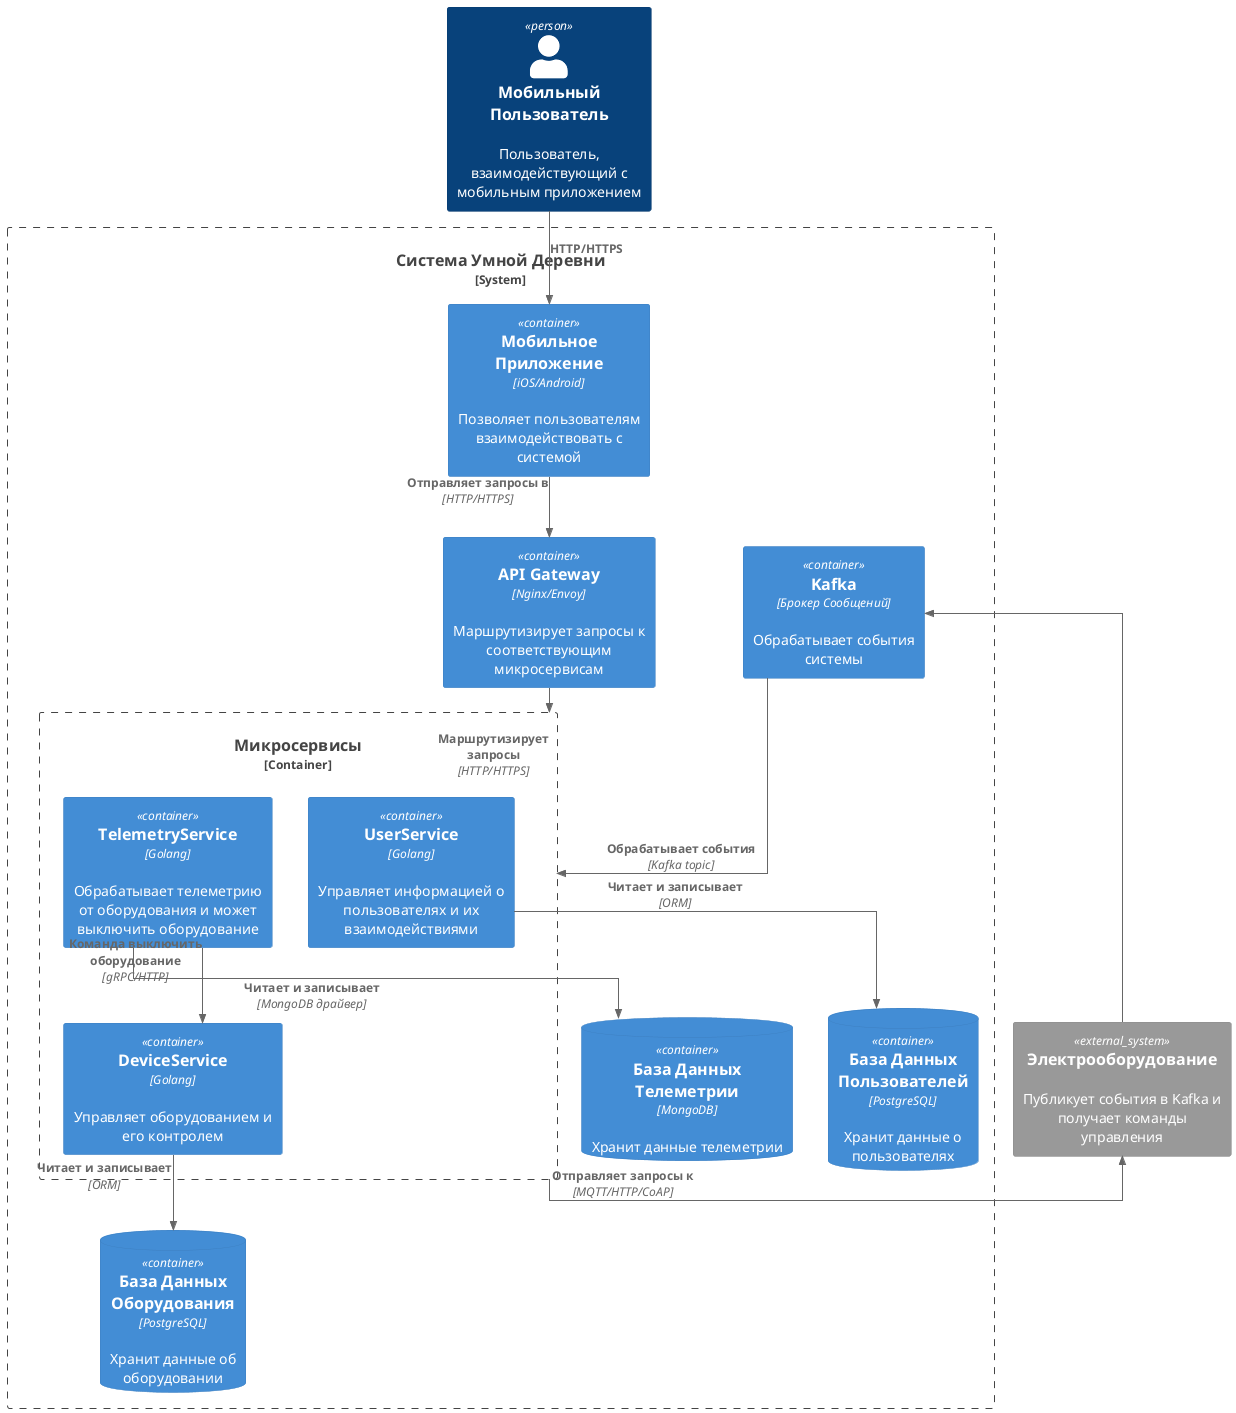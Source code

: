 @startuml
!include <C4/C4_Container>

skinparam linetype ortho

Person(mobile_user, "Мобильный Пользователь", "Пользователь, взаимодействующий с мобильным приложением")

System_Boundary(b_system, "Система Умной Деревни") {
    Container(mobile_app, "Мобильное Приложение", "iOS/Android", "Позволяет пользователям взаимодействовать с системой")
    Container(api_gateway, "API Gateway", "Nginx/Envoy", "Маршрутизирует запросы к соответствующим микросервисам")

    Container_Boundary(services, "Микросервисы") {
        Container(user_service, "UserService", "Golang", "Управляет информацией о пользователях и их взаимодействиями")
        Container(device_service, "DeviceService", "Golang", "Управляет оборудованием и его контролем")
        Container(telemetry_service, "TelemetryService", "Golang", "Обрабатывает телеметрию от оборудования и может выключить оборудование")
    }

    ContainerDb(user_db, "База Данных Пользователей", "PostgreSQL", "Хранит данные о пользователях")
    ContainerDb(equipment_db, "База Данных Оборудования", "PostgreSQL", "Хранит данные об оборудовании")
    ContainerDb(telemetry_db, "База Данных Телеметрии", "MongoDB", "Хранит данные телеметрии")

    Container(kafka, "Kafka", "Брокер Сообщений", "Обрабатывает события системы")
}

System_Ext(external_system, "Электрооборудование", "Публикует события в Kafka и получает команды управления")

Rel(mobile_user, mobile_app, "HTTP/HTTPS")
Rel(mobile_app, api_gateway, "Отправляет запросы в", "HTTP/HTTPS")
Rel_D(api_gateway, services, "Маршрутизирует запросы", "HTTP/HTTPS")

Rel(user_service, user_db, "Читает и записывает", "ORM")
Rel(device_service, equipment_db, "Читает и записывает", "ORM")
Rel(telemetry_service, telemetry_db, "Читает и записывает", "MongoDB драйвер")

Rel(external_system, kafka, " ")
Rel(kafka, services, "Обрабатывает события", "Kafka topic")

Rel(services, external_system, "Отправляет запросы к", "MQTT/HTTP/CoAP")

Rel(telemetry_service, device_service, "Команда выключить оборудование", "gRPC/HTTP")
@enduml
